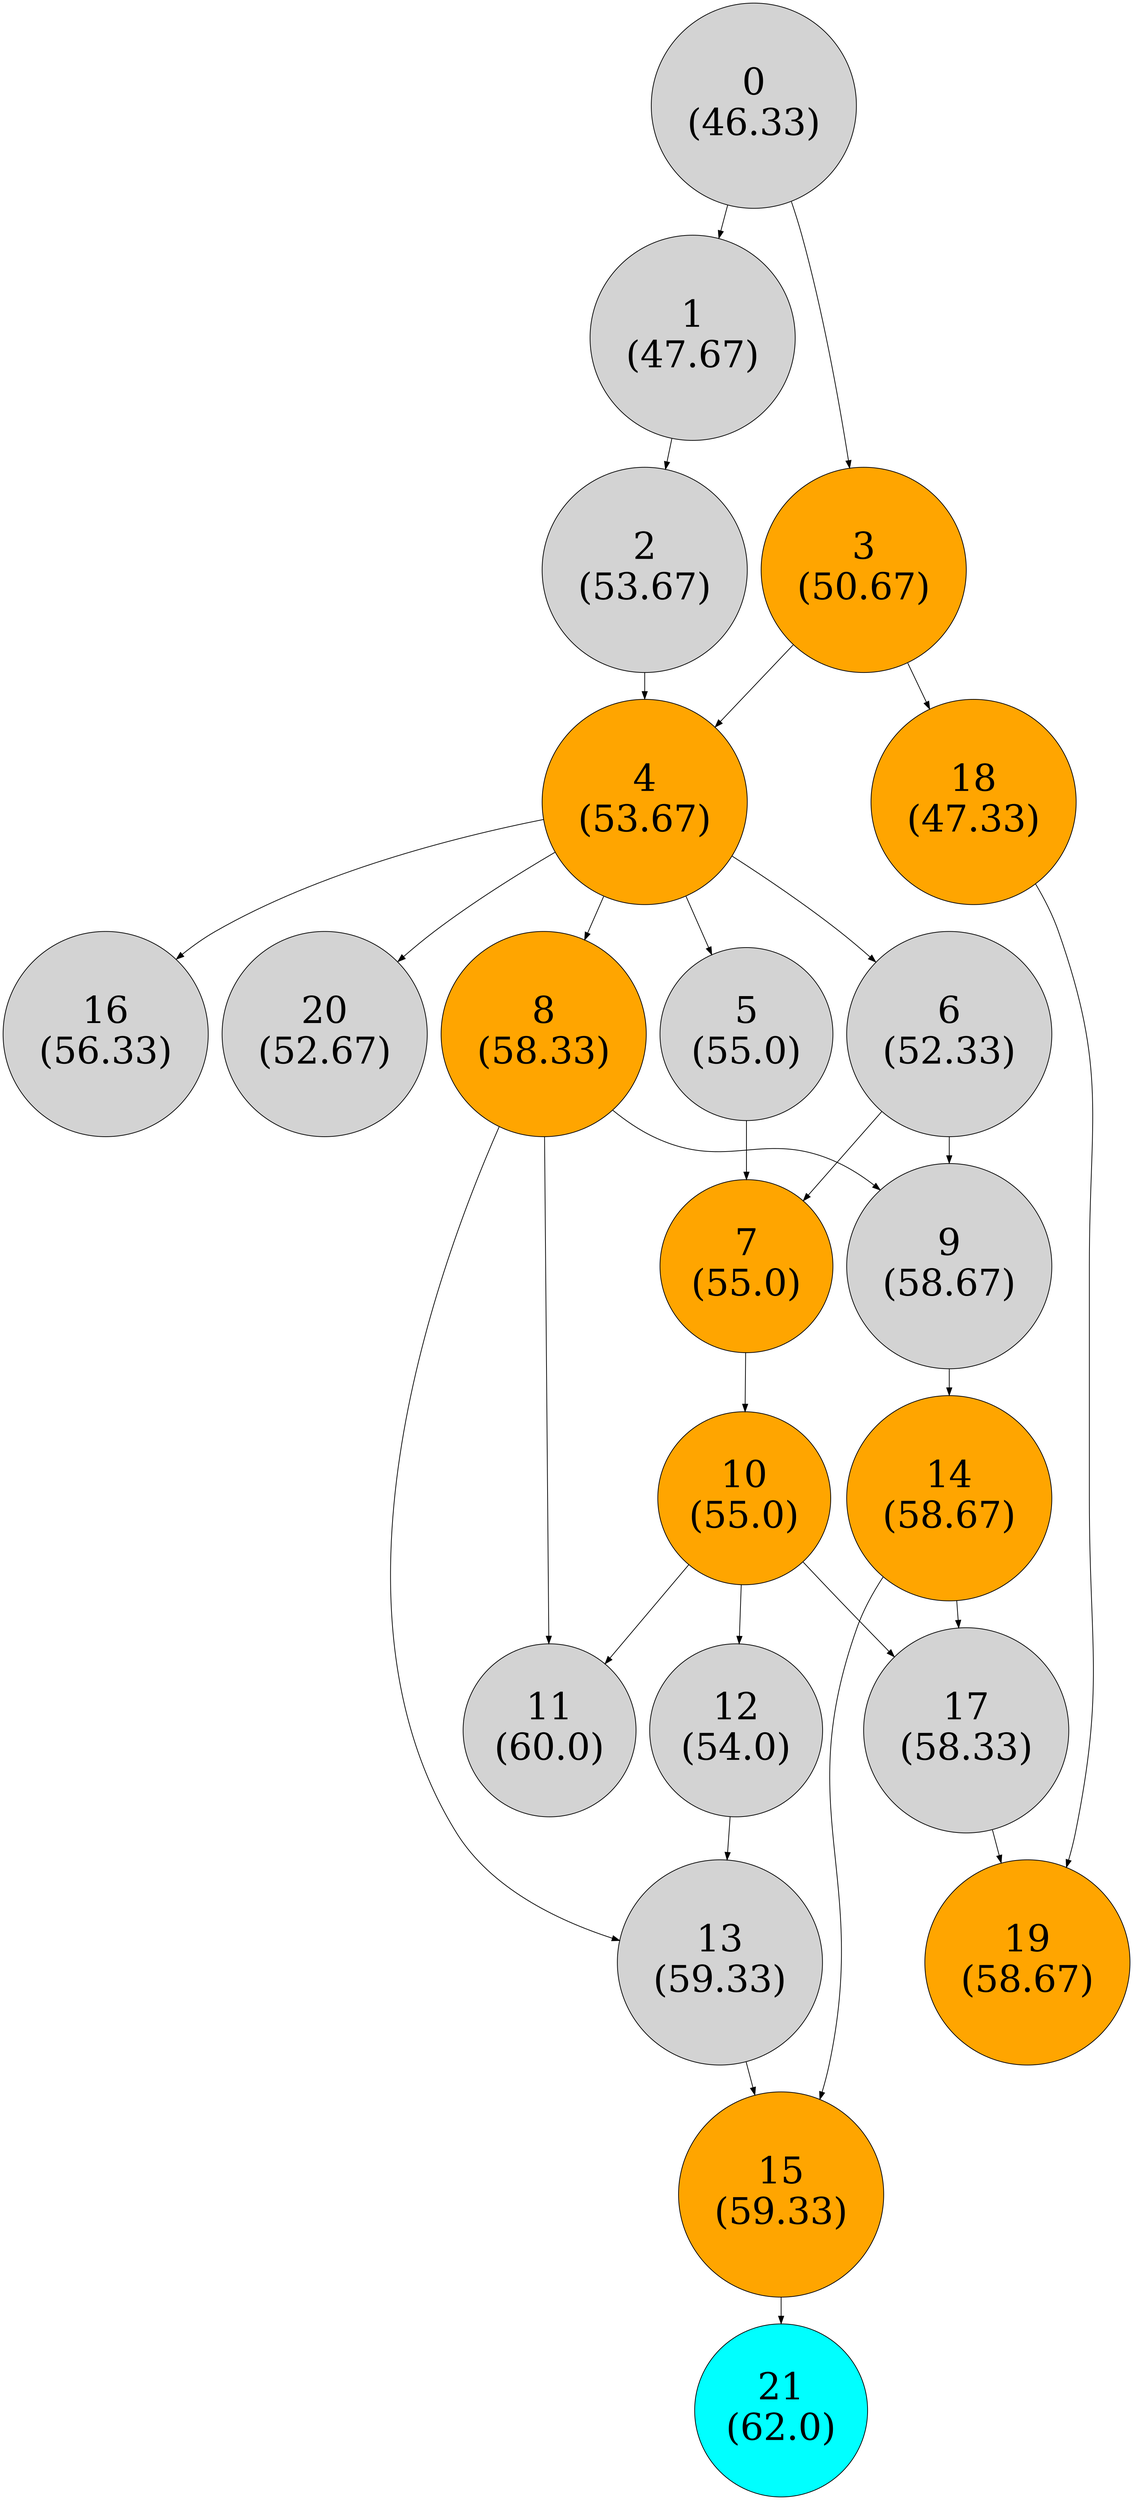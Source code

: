 digraph G {
    node [style=filled, shape=circle, fontsize=50];
    0 [label="0\n(46.33)"];
    1 [label="1\n(47.67)"];
    2 [label="2\n(53.67)"];
    3 [label="3\n(50.67)", fillcolor=orange, fontcolor=black];
    4 [label="4\n(53.67)", fillcolor=orange, fontcolor=black];
    5 [label="5\n(55.0)"];
    6 [label="6\n(52.33)"];
    7 [label="7\n(55.0)", fillcolor=orange, fontcolor=black];
    8 [label="8\n(58.33)", fillcolor=orange, fontcolor=black];
    9 [label="9\n(58.67)"];
    10 [label="10\n(55.0)", fillcolor=orange, fontcolor=black];
    11 [label="11\n(60.0)"];
    12 [label="12\n(54.0)"];
    13 [label="13\n(59.33)"];
    14 [label="14\n(58.67)", fillcolor=orange, fontcolor=black];
    15 [label="15\n(59.33)", fillcolor=orange, fontcolor=black];
    16 [label="16\n(56.33)"];
    17 [label="17\n(58.33)"];
    18 [label="18\n(47.33)", fillcolor=orange, fontcolor=black];
    19 [label="19\n(58.67)", fillcolor=orange, fontcolor=black];
    20 [label="20\n(52.67)"];
    21 [label="21\n(62.0)", fillcolor=cyan, fontcolor=black];
    0 -> 1;
    1 -> 2;
    0 -> 3;
    2 -> 4;
    3 -> 4;
    4 -> 5;
    4 -> 6;
    5 -> 7;
    6 -> 7;
    4 -> 8;
    6 -> 9;
    8 -> 9;
    7 -> 10;
    8 -> 11;
    10 -> 11;
    10 -> 12;
    8 -> 13;
    12 -> 13;
    9 -> 14;
    13 -> 15;
    14 -> 15;
    4 -> 16;
    10 -> 17;
    14 -> 17;
    3 -> 18;
    17 -> 19;
    18 -> 19;
    4 -> 20;
    15 -> 21;
}
